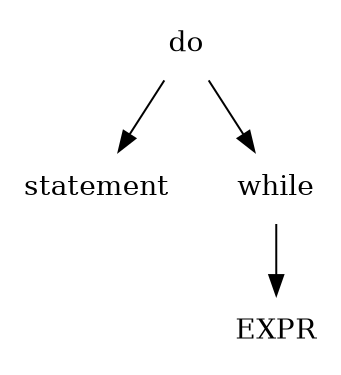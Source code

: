 digraph L0 {
        size = "3,2.5";
        ordering=out;
        node [shape = plaintext];
        do -> {statement while};
        while -> {EXPR};
}
